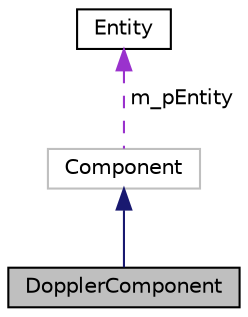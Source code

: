 digraph "DopplerComponent"
{
 // LATEX_PDF_SIZE
  edge [fontname="Helvetica",fontsize="10",labelfontname="Helvetica",labelfontsize="10"];
  node [fontname="Helvetica",fontsize="10",shape=record];
  Node1 [label="DopplerComponent",height=0.2,width=0.4,color="black", fillcolor="grey75", style="filled", fontcolor="black",tooltip=" "];
  Node2 -> Node1 [dir="back",color="midnightblue",fontsize="10",style="solid",fontname="Helvetica"];
  Node2 [label="Component",height=0.2,width=0.4,color="grey75", fillcolor="white", style="filled",URL="$class_component.html",tooltip=" "];
  Node3 -> Node2 [dir="back",color="darkorchid3",fontsize="10",style="dashed",label=" m_pEntity" ,fontname="Helvetica"];
  Node3 [label="Entity",height=0.2,width=0.4,color="black", fillcolor="white", style="filled",URL="$class_entity.html",tooltip="Basic class for all entities (objects) in the scene."];
}

